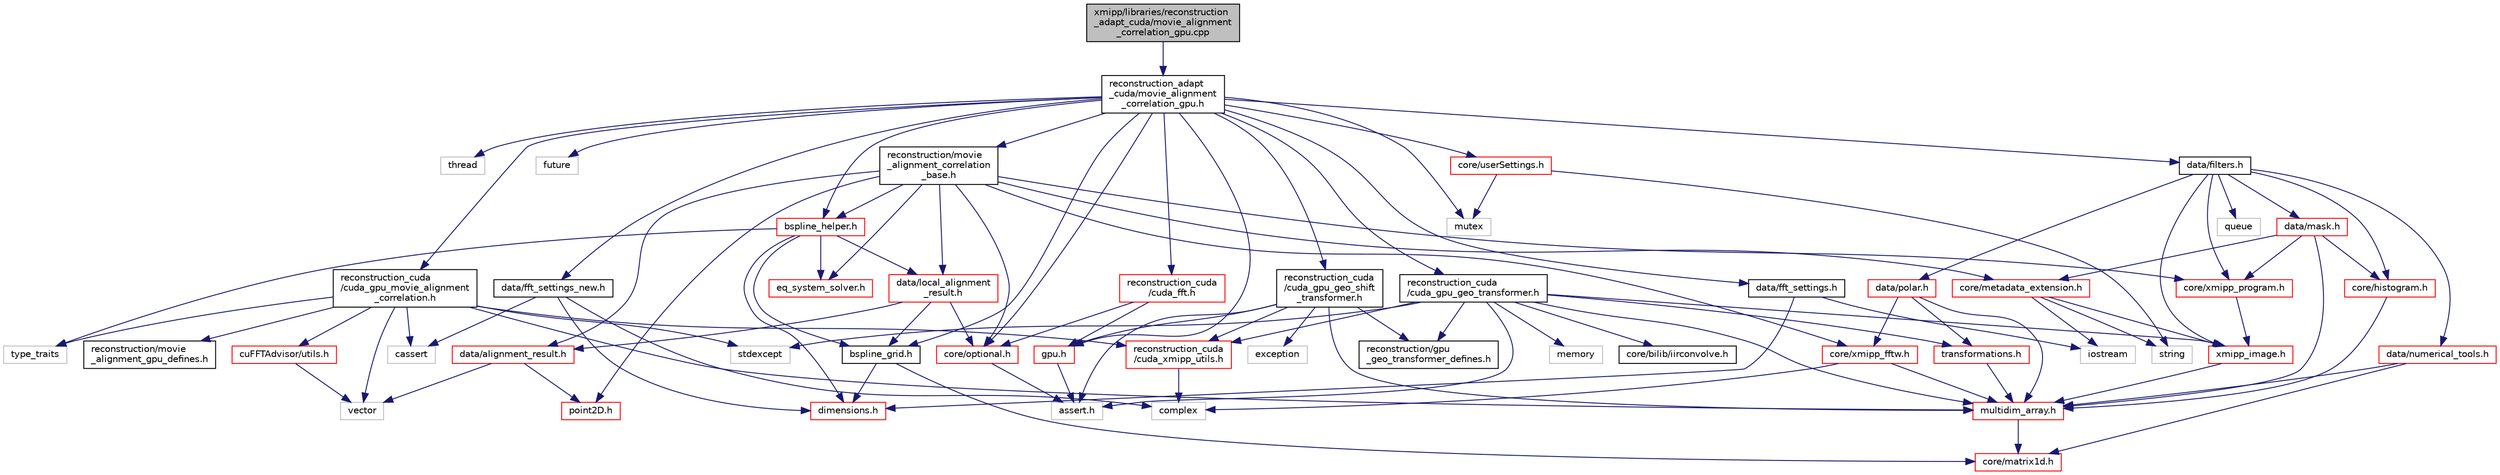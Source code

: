 digraph "xmipp/libraries/reconstruction_adapt_cuda/movie_alignment_correlation_gpu.cpp"
{
  edge [fontname="Helvetica",fontsize="10",labelfontname="Helvetica",labelfontsize="10"];
  node [fontname="Helvetica",fontsize="10",shape=record];
  Node0 [label="xmipp/libraries/reconstruction\l_adapt_cuda/movie_alignment\l_correlation_gpu.cpp",height=0.2,width=0.4,color="black", fillcolor="grey75", style="filled", fontcolor="black"];
  Node0 -> Node1 [color="midnightblue",fontsize="10",style="solid",fontname="Helvetica"];
  Node1 [label="reconstruction_adapt\l_cuda/movie_alignment\l_correlation_gpu.h",height=0.2,width=0.4,color="black", fillcolor="white", style="filled",URL="$movie__alignment__correlation__gpu_8h.html"];
  Node1 -> Node2 [color="midnightblue",fontsize="10",style="solid",fontname="Helvetica"];
  Node2 [label="thread",height=0.2,width=0.4,color="grey75", fillcolor="white", style="filled"];
  Node1 -> Node3 [color="midnightblue",fontsize="10",style="solid",fontname="Helvetica"];
  Node3 [label="mutex",height=0.2,width=0.4,color="grey75", fillcolor="white", style="filled"];
  Node1 -> Node4 [color="midnightblue",fontsize="10",style="solid",fontname="Helvetica"];
  Node4 [label="future",height=0.2,width=0.4,color="grey75", fillcolor="white", style="filled"];
  Node1 -> Node5 [color="midnightblue",fontsize="10",style="solid",fontname="Helvetica"];
  Node5 [label="reconstruction/movie\l_alignment_correlation\l_base.h",height=0.2,width=0.4,color="black", fillcolor="white", style="filled",URL="$movie__alignment__correlation__base_8h.html"];
  Node5 -> Node6 [color="midnightblue",fontsize="10",style="solid",fontname="Helvetica"];
  Node6 [label="data/alignment_result.h",height=0.2,width=0.4,color="red", fillcolor="white", style="filled",URL="$alignment__result_8h.html"];
  Node6 -> Node7 [color="midnightblue",fontsize="10",style="solid",fontname="Helvetica"];
  Node7 [label="point2D.h",height=0.2,width=0.4,color="red", fillcolor="white", style="filled",URL="$point2D_8h.html"];
  Node6 -> Node10 [color="midnightblue",fontsize="10",style="solid",fontname="Helvetica"];
  Node10 [label="vector",height=0.2,width=0.4,color="grey75", fillcolor="white", style="filled"];
  Node5 -> Node12 [color="midnightblue",fontsize="10",style="solid",fontname="Helvetica"];
  Node12 [label="data/local_alignment\l_result.h",height=0.2,width=0.4,color="red", fillcolor="white", style="filled",URL="$local__alignment__result_8h.html"];
  Node12 -> Node6 [color="midnightblue",fontsize="10",style="solid",fontname="Helvetica"];
  Node12 -> Node17 [color="midnightblue",fontsize="10",style="solid",fontname="Helvetica"];
  Node17 [label="core/optional.h",height=0.2,width=0.4,color="red", fillcolor="white", style="filled",URL="$optional_8h.html"];
  Node17 -> Node16 [color="midnightblue",fontsize="10",style="solid",fontname="Helvetica"];
  Node16 [label="assert.h",height=0.2,width=0.4,color="grey75", fillcolor="white", style="filled"];
  Node12 -> Node19 [color="midnightblue",fontsize="10",style="solid",fontname="Helvetica"];
  Node19 [label="bspline_grid.h",height=0.2,width=0.4,color="black", fillcolor="white", style="filled",URL="$bspline__grid_8h.html"];
  Node19 -> Node14 [color="midnightblue",fontsize="10",style="solid",fontname="Helvetica"];
  Node14 [label="dimensions.h",height=0.2,width=0.4,color="red", fillcolor="white", style="filled",URL="$dimensions_8h.html"];
  Node19 -> Node20 [color="midnightblue",fontsize="10",style="solid",fontname="Helvetica"];
  Node20 [label="core/matrix1d.h",height=0.2,width=0.4,color="red", fillcolor="white", style="filled",URL="$matrix1d_8h.html"];
  Node5 -> Node43 [color="midnightblue",fontsize="10",style="solid",fontname="Helvetica"];
  Node43 [label="core/xmipp_program.h",height=0.2,width=0.4,color="red", fillcolor="white", style="filled",URL="$xmipp__program_8h.html"];
  Node43 -> Node59 [color="midnightblue",fontsize="10",style="solid",fontname="Helvetica"];
  Node59 [label="xmipp_image.h",height=0.2,width=0.4,color="red", fillcolor="white", style="filled",URL="$xmipp__image_8h.html"];
  Node59 -> Node62 [color="midnightblue",fontsize="10",style="solid",fontname="Helvetica"];
  Node62 [label="multidim_array.h",height=0.2,width=0.4,color="red", fillcolor="white", style="filled",URL="$multidim__array_8h.html"];
  Node62 -> Node20 [color="midnightblue",fontsize="10",style="solid",fontname="Helvetica"];
  Node5 -> Node97 [color="midnightblue",fontsize="10",style="solid",fontname="Helvetica"];
  Node97 [label="core/metadata_extension.h",height=0.2,width=0.4,color="red", fillcolor="white", style="filled",URL="$metadata__extension_8h.html"];
  Node97 -> Node59 [color="midnightblue",fontsize="10",style="solid",fontname="Helvetica"];
  Node97 -> Node38 [color="midnightblue",fontsize="10",style="solid",fontname="Helvetica"];
  Node38 [label="iostream",height=0.2,width=0.4,color="grey75", fillcolor="white", style="filled"];
  Node97 -> Node32 [color="midnightblue",fontsize="10",style="solid",fontname="Helvetica"];
  Node32 [label="string",height=0.2,width=0.4,color="grey75", fillcolor="white", style="filled"];
  Node5 -> Node98 [color="midnightblue",fontsize="10",style="solid",fontname="Helvetica"];
  Node98 [label="core/xmipp_fftw.h",height=0.2,width=0.4,color="red", fillcolor="white", style="filled",URL="$xmipp__fftw_8h.html"];
  Node98 -> Node27 [color="midnightblue",fontsize="10",style="solid",fontname="Helvetica"];
  Node27 [label="complex",height=0.2,width=0.4,color="grey75", fillcolor="white", style="filled"];
  Node98 -> Node62 [color="midnightblue",fontsize="10",style="solid",fontname="Helvetica"];
  Node5 -> Node17 [color="midnightblue",fontsize="10",style="solid",fontname="Helvetica"];
  Node5 -> Node101 [color="midnightblue",fontsize="10",style="solid",fontname="Helvetica"];
  Node101 [label="eq_system_solver.h",height=0.2,width=0.4,color="red", fillcolor="white", style="filled",URL="$eq__system__solver_8h.html"];
  Node5 -> Node102 [color="midnightblue",fontsize="10",style="solid",fontname="Helvetica"];
  Node102 [label="bspline_helper.h",height=0.2,width=0.4,color="red", fillcolor="white", style="filled",URL="$bspline__helper_8h.html"];
  Node102 -> Node12 [color="midnightblue",fontsize="10",style="solid",fontname="Helvetica"];
  Node102 -> Node14 [color="midnightblue",fontsize="10",style="solid",fontname="Helvetica"];
  Node102 -> Node101 [color="midnightblue",fontsize="10",style="solid",fontname="Helvetica"];
  Node102 -> Node19 [color="midnightblue",fontsize="10",style="solid",fontname="Helvetica"];
  Node102 -> Node104 [color="midnightblue",fontsize="10",style="solid",fontname="Helvetica"];
  Node104 [label="type_traits",height=0.2,width=0.4,color="grey75", fillcolor="white", style="filled"];
  Node5 -> Node7 [color="midnightblue",fontsize="10",style="solid",fontname="Helvetica"];
  Node1 -> Node105 [color="midnightblue",fontsize="10",style="solid",fontname="Helvetica"];
  Node105 [label="reconstruction_cuda\l/cuda_gpu_movie_alignment\l_correlation.h",height=0.2,width=0.4,color="black", fillcolor="white", style="filled",URL="$cuda__gpu__movie__alignment__correlation_8h.html"];
  Node105 -> Node106 [color="midnightblue",fontsize="10",style="solid",fontname="Helvetica"];
  Node106 [label="reconstruction/movie\l_alignment_gpu_defines.h",height=0.2,width=0.4,color="black", fillcolor="white", style="filled",URL="$movie__alignment__gpu__defines_8h.html"];
  Node105 -> Node107 [color="midnightblue",fontsize="10",style="solid",fontname="Helvetica"];
  Node107 [label="cuFFTAdvisor/utils.h",height=0.2,width=0.4,color="red", fillcolor="white", style="filled",URL="$utils_8h.html"];
  Node107 -> Node10 [color="midnightblue",fontsize="10",style="solid",fontname="Helvetica"];
  Node105 -> Node10 [color="midnightblue",fontsize="10",style="solid",fontname="Helvetica"];
  Node105 -> Node109 [color="midnightblue",fontsize="10",style="solid",fontname="Helvetica"];
  Node109 [label="reconstruction_cuda\l/cuda_xmipp_utils.h",height=0.2,width=0.4,color="red", fillcolor="white", style="filled",URL="$cuda__xmipp__utils_8h.html"];
  Node109 -> Node27 [color="midnightblue",fontsize="10",style="solid",fontname="Helvetica"];
  Node105 -> Node62 [color="midnightblue",fontsize="10",style="solid",fontname="Helvetica"];
  Node105 -> Node104 [color="midnightblue",fontsize="10",style="solid",fontname="Helvetica"];
  Node105 -> Node110 [color="midnightblue",fontsize="10",style="solid",fontname="Helvetica"];
  Node110 [label="stdexcept",height=0.2,width=0.4,color="grey75", fillcolor="white", style="filled"];
  Node105 -> Node111 [color="midnightblue",fontsize="10",style="solid",fontname="Helvetica"];
  Node111 [label="cassert",height=0.2,width=0.4,color="grey75", fillcolor="white", style="filled"];
  Node1 -> Node112 [color="midnightblue",fontsize="10",style="solid",fontname="Helvetica"];
  Node112 [label="reconstruction_cuda\l/cuda_gpu_geo_shift\l_transformer.h",height=0.2,width=0.4,color="black", fillcolor="white", style="filled",URL="$cuda__gpu__geo__shift__transformer_8h.html"];
  Node112 -> Node16 [color="midnightblue",fontsize="10",style="solid",fontname="Helvetica"];
  Node112 -> Node113 [color="midnightblue",fontsize="10",style="solid",fontname="Helvetica"];
  Node113 [label="exception",height=0.2,width=0.4,color="grey75", fillcolor="white", style="filled"];
  Node112 -> Node62 [color="midnightblue",fontsize="10",style="solid",fontname="Helvetica"];
  Node112 -> Node114 [color="midnightblue",fontsize="10",style="solid",fontname="Helvetica"];
  Node114 [label="reconstruction/gpu\l_geo_transformer_defines.h",height=0.2,width=0.4,color="black", fillcolor="white", style="filled",URL="$gpu__geo__transformer__defines_8h.html"];
  Node112 -> Node109 [color="midnightblue",fontsize="10",style="solid",fontname="Helvetica"];
  Node112 -> Node115 [color="midnightblue",fontsize="10",style="solid",fontname="Helvetica"];
  Node115 [label="gpu.h",height=0.2,width=0.4,color="red", fillcolor="white", style="filled",URL="$gpu_8h.html"];
  Node115 -> Node16 [color="midnightblue",fontsize="10",style="solid",fontname="Helvetica"];
  Node1 -> Node117 [color="midnightblue",fontsize="10",style="solid",fontname="Helvetica"];
  Node117 [label="reconstruction_cuda\l/cuda_gpu_geo_transformer.h",height=0.2,width=0.4,color="black", fillcolor="white", style="filled",URL="$cuda__gpu__geo__transformer_8h.html"];
  Node117 -> Node16 [color="midnightblue",fontsize="10",style="solid",fontname="Helvetica"];
  Node117 -> Node110 [color="midnightblue",fontsize="10",style="solid",fontname="Helvetica"];
  Node117 -> Node118 [color="midnightblue",fontsize="10",style="solid",fontname="Helvetica"];
  Node118 [label="memory",height=0.2,width=0.4,color="grey75", fillcolor="white", style="filled"];
  Node117 -> Node62 [color="midnightblue",fontsize="10",style="solid",fontname="Helvetica"];
  Node117 -> Node70 [color="midnightblue",fontsize="10",style="solid",fontname="Helvetica"];
  Node70 [label="transformations.h",height=0.2,width=0.4,color="red", fillcolor="white", style="filled",URL="$transformations_8h.html"];
  Node70 -> Node62 [color="midnightblue",fontsize="10",style="solid",fontname="Helvetica"];
  Node117 -> Node59 [color="midnightblue",fontsize="10",style="solid",fontname="Helvetica"];
  Node117 -> Node119 [color="midnightblue",fontsize="10",style="solid",fontname="Helvetica"];
  Node119 [label="core/bilib/iirconvolve.h",height=0.2,width=0.4,color="black", fillcolor="white", style="filled",URL="$iirconvolve_8h.html"];
  Node117 -> Node114 [color="midnightblue",fontsize="10",style="solid",fontname="Helvetica"];
  Node117 -> Node109 [color="midnightblue",fontsize="10",style="solid",fontname="Helvetica"];
  Node1 -> Node120 [color="midnightblue",fontsize="10",style="solid",fontname="Helvetica"];
  Node120 [label="data/filters.h",height=0.2,width=0.4,color="black", fillcolor="white", style="filled",URL="$filters_8h.html"];
  Node120 -> Node121 [color="midnightblue",fontsize="10",style="solid",fontname="Helvetica"];
  Node121 [label="queue",height=0.2,width=0.4,color="grey75", fillcolor="white", style="filled"];
  Node120 -> Node59 [color="midnightblue",fontsize="10",style="solid",fontname="Helvetica"];
  Node120 -> Node122 [color="midnightblue",fontsize="10",style="solid",fontname="Helvetica"];
  Node122 [label="core/histogram.h",height=0.2,width=0.4,color="red", fillcolor="white", style="filled",URL="$histogram_8h.html"];
  Node122 -> Node62 [color="midnightblue",fontsize="10",style="solid",fontname="Helvetica"];
  Node120 -> Node43 [color="midnightblue",fontsize="10",style="solid",fontname="Helvetica"];
  Node120 -> Node123 [color="midnightblue",fontsize="10",style="solid",fontname="Helvetica"];
  Node123 [label="data/numerical_tools.h",height=0.2,width=0.4,color="red", fillcolor="white", style="filled",URL="$numerical__tools_8h.html"];
  Node123 -> Node20 [color="midnightblue",fontsize="10",style="solid",fontname="Helvetica"];
  Node123 -> Node62 [color="midnightblue",fontsize="10",style="solid",fontname="Helvetica"];
  Node120 -> Node124 [color="midnightblue",fontsize="10",style="solid",fontname="Helvetica"];
  Node124 [label="data/mask.h",height=0.2,width=0.4,color="red", fillcolor="white", style="filled",URL="$mask_8h.html"];
  Node124 -> Node62 [color="midnightblue",fontsize="10",style="solid",fontname="Helvetica"];
  Node124 -> Node122 [color="midnightblue",fontsize="10",style="solid",fontname="Helvetica"];
  Node124 -> Node43 [color="midnightblue",fontsize="10",style="solid",fontname="Helvetica"];
  Node124 -> Node97 [color="midnightblue",fontsize="10",style="solid",fontname="Helvetica"];
  Node120 -> Node131 [color="midnightblue",fontsize="10",style="solid",fontname="Helvetica"];
  Node131 [label="data/polar.h",height=0.2,width=0.4,color="red", fillcolor="white", style="filled",URL="$polar_8h.html"];
  Node131 -> Node62 [color="midnightblue",fontsize="10",style="solid",fontname="Helvetica"];
  Node131 -> Node70 [color="midnightblue",fontsize="10",style="solid",fontname="Helvetica"];
  Node131 -> Node98 [color="midnightblue",fontsize="10",style="solid",fontname="Helvetica"];
  Node1 -> Node132 [color="midnightblue",fontsize="10",style="solid",fontname="Helvetica"];
  Node132 [label="data/fft_settings.h",height=0.2,width=0.4,color="black", fillcolor="white", style="filled",URL="$fft__settings_8h.html"];
  Node132 -> Node38 [color="midnightblue",fontsize="10",style="solid",fontname="Helvetica"];
  Node132 -> Node14 [color="midnightblue",fontsize="10",style="solid",fontname="Helvetica"];
  Node1 -> Node133 [color="midnightblue",fontsize="10",style="solid",fontname="Helvetica"];
  Node133 [label="data/fft_settings_new.h",height=0.2,width=0.4,color="black", fillcolor="white", style="filled",URL="$fft__settings__new_8h.html"];
  Node133 -> Node14 [color="midnightblue",fontsize="10",style="solid",fontname="Helvetica"];
  Node133 -> Node111 [color="midnightblue",fontsize="10",style="solid",fontname="Helvetica"];
  Node133 -> Node27 [color="midnightblue",fontsize="10",style="solid",fontname="Helvetica"];
  Node1 -> Node19 [color="midnightblue",fontsize="10",style="solid",fontname="Helvetica"];
  Node1 -> Node134 [color="midnightblue",fontsize="10",style="solid",fontname="Helvetica"];
  Node134 [label="core/userSettings.h",height=0.2,width=0.4,color="red", fillcolor="white", style="filled",URL="$userSettings_8h.html"];
  Node134 -> Node32 [color="midnightblue",fontsize="10",style="solid",fontname="Helvetica"];
  Node134 -> Node3 [color="midnightblue",fontsize="10",style="solid",fontname="Helvetica"];
  Node1 -> Node102 [color="midnightblue",fontsize="10",style="solid",fontname="Helvetica"];
  Node1 -> Node115 [color="midnightblue",fontsize="10",style="solid",fontname="Helvetica"];
  Node1 -> Node17 [color="midnightblue",fontsize="10",style="solid",fontname="Helvetica"];
  Node1 -> Node136 [color="midnightblue",fontsize="10",style="solid",fontname="Helvetica"];
  Node136 [label="reconstruction_cuda\l/cuda_fft.h",height=0.2,width=0.4,color="red", fillcolor="white", style="filled",URL="$cuda__fft_8h.html"];
  Node136 -> Node17 [color="midnightblue",fontsize="10",style="solid",fontname="Helvetica"];
  Node136 -> Node115 [color="midnightblue",fontsize="10",style="solid",fontname="Helvetica"];
}
